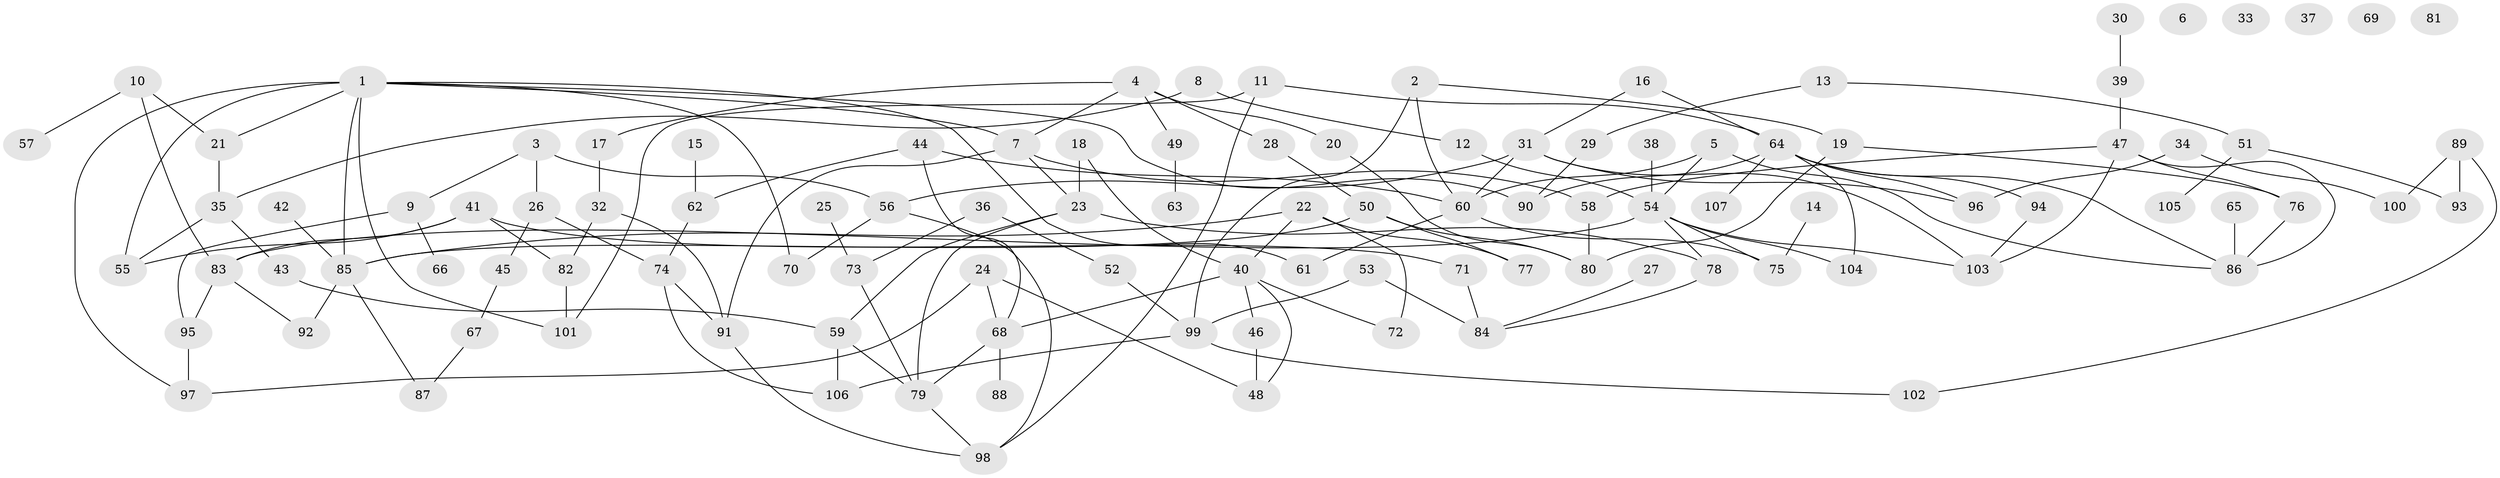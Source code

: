 // coarse degree distribution, {11: 0.02040816326530612, 9: 0.02040816326530612, 5: 0.20408163265306123, 3: 0.22448979591836735, 2: 0.2653061224489796, 6: 0.04081632653061224, 8: 0.02040816326530612, 4: 0.10204081632653061, 1: 0.08163265306122448, 7: 0.02040816326530612}
// Generated by graph-tools (version 1.1) at 2025/48/03/04/25 22:48:15]
// undirected, 107 vertices, 152 edges
graph export_dot {
  node [color=gray90,style=filled];
  1;
  2;
  3;
  4;
  5;
  6;
  7;
  8;
  9;
  10;
  11;
  12;
  13;
  14;
  15;
  16;
  17;
  18;
  19;
  20;
  21;
  22;
  23;
  24;
  25;
  26;
  27;
  28;
  29;
  30;
  31;
  32;
  33;
  34;
  35;
  36;
  37;
  38;
  39;
  40;
  41;
  42;
  43;
  44;
  45;
  46;
  47;
  48;
  49;
  50;
  51;
  52;
  53;
  54;
  55;
  56;
  57;
  58;
  59;
  60;
  61;
  62;
  63;
  64;
  65;
  66;
  67;
  68;
  69;
  70;
  71;
  72;
  73;
  74;
  75;
  76;
  77;
  78;
  79;
  80;
  81;
  82;
  83;
  84;
  85;
  86;
  87;
  88;
  89;
  90;
  91;
  92;
  93;
  94;
  95;
  96;
  97;
  98;
  99;
  100;
  101;
  102;
  103;
  104;
  105;
  106;
  107;
  1 -- 7;
  1 -- 21;
  1 -- 55;
  1 -- 61;
  1 -- 70;
  1 -- 85;
  1 -- 90;
  1 -- 97;
  1 -- 101;
  2 -- 19;
  2 -- 60;
  2 -- 99;
  3 -- 9;
  3 -- 26;
  3 -- 56;
  4 -- 7;
  4 -- 17;
  4 -- 20;
  4 -- 28;
  4 -- 49;
  5 -- 54;
  5 -- 60;
  5 -- 86;
  7 -- 23;
  7 -- 58;
  7 -- 91;
  8 -- 12;
  8 -- 35;
  9 -- 66;
  9 -- 95;
  10 -- 21;
  10 -- 57;
  10 -- 83;
  11 -- 64;
  11 -- 98;
  11 -- 101;
  12 -- 54;
  13 -- 29;
  13 -- 51;
  14 -- 75;
  15 -- 62;
  16 -- 31;
  16 -- 64;
  17 -- 32;
  18 -- 23;
  18 -- 40;
  19 -- 76;
  19 -- 80;
  20 -- 80;
  21 -- 35;
  22 -- 40;
  22 -- 72;
  22 -- 77;
  22 -- 85;
  23 -- 59;
  23 -- 78;
  23 -- 79;
  24 -- 48;
  24 -- 68;
  24 -- 97;
  25 -- 73;
  26 -- 45;
  26 -- 74;
  27 -- 84;
  28 -- 50;
  29 -- 90;
  30 -- 39;
  31 -- 56;
  31 -- 60;
  31 -- 96;
  31 -- 103;
  32 -- 82;
  32 -- 91;
  34 -- 96;
  34 -- 100;
  35 -- 43;
  35 -- 55;
  36 -- 52;
  36 -- 73;
  38 -- 54;
  39 -- 47;
  40 -- 46;
  40 -- 48;
  40 -- 68;
  40 -- 72;
  41 -- 55;
  41 -- 71;
  41 -- 82;
  41 -- 83;
  42 -- 85;
  43 -- 59;
  44 -- 60;
  44 -- 62;
  44 -- 68;
  45 -- 67;
  46 -- 48;
  47 -- 58;
  47 -- 76;
  47 -- 86;
  47 -- 103;
  49 -- 63;
  50 -- 77;
  50 -- 80;
  50 -- 85;
  51 -- 93;
  51 -- 105;
  52 -- 99;
  53 -- 84;
  53 -- 99;
  54 -- 75;
  54 -- 78;
  54 -- 83;
  54 -- 103;
  54 -- 104;
  56 -- 70;
  56 -- 98;
  58 -- 80;
  59 -- 79;
  59 -- 106;
  60 -- 61;
  60 -- 75;
  62 -- 74;
  64 -- 86;
  64 -- 90;
  64 -- 94;
  64 -- 96;
  64 -- 104;
  64 -- 107;
  65 -- 86;
  67 -- 87;
  68 -- 79;
  68 -- 88;
  71 -- 84;
  73 -- 79;
  74 -- 91;
  74 -- 106;
  76 -- 86;
  78 -- 84;
  79 -- 98;
  82 -- 101;
  83 -- 92;
  83 -- 95;
  85 -- 87;
  85 -- 92;
  89 -- 93;
  89 -- 100;
  89 -- 102;
  91 -- 98;
  94 -- 103;
  95 -- 97;
  99 -- 102;
  99 -- 106;
}
